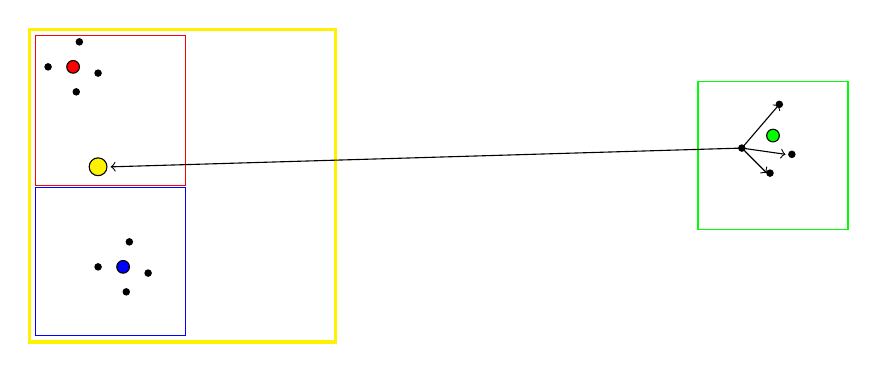 \begin{tikzpicture}[y=-1cm,scale=0.5]

% objects at depth 50:
\filldraw[black] (2.303,1.429) circle (0.08cm);
\filldraw[black] (2.857,0.953) circle (0.08cm);
\filldraw[black] (2.381,0.159) circle (0.08cm);
\filldraw[black] (1.587,0.794) circle (0.08cm);
\path[draw=black,fill=red] (2.223,0.794) circle (0.161cm);
\filldraw[black] (3.573,6.509) circle (0.08cm);
\filldraw[black] (4.128,6.032) circle (0.08cm);
\filldraw[black] (3.651,5.239) circle (0.08cm);
\filldraw[black] (2.857,5.874) circle (0.08cm);
\path[draw=black,fill=blue] (3.493,5.874) circle (0.161cm);
\path[draw=black,fill=yellow] (2.857,3.332) circle (0.226cm);
\filldraw[black] (19.924,3.493) circle (0.08cm);
\filldraw[black] (20.479,3.016) circle (0.08cm);
\filldraw[black] (19.209,2.857) circle (0.08cm);
\filldraw[black] (20.161,1.746) circle (0.08cm);
\path[draw=black,fill=green] (20.0,2.54) circle (0.161cm);
\draw[semithick,red] (1.27,0) rectangle (5.08,3.81);
\draw[semithick,blue] (1.27,3.861) rectangle (5.08,7.62);
\draw[very thick,yellow] (1.111,-0.159) rectangle (8.89,7.779);
\draw[semithick,green] (18.098,1.162) rectangle (21.907,4.921);
\draw[arrows=-to,black] (19.209,2.857) -- (3.175,3.334);
\draw[arrows=-to,black] (19.209,2.857) -- (20.161,1.746);
\draw[arrows=-to,black] (19.209,2.857) -- (20.32,3.016);
\draw[arrows=-to,black] (19.209,2.857) -- (19.844,3.493);

\end{tikzpicture}%
